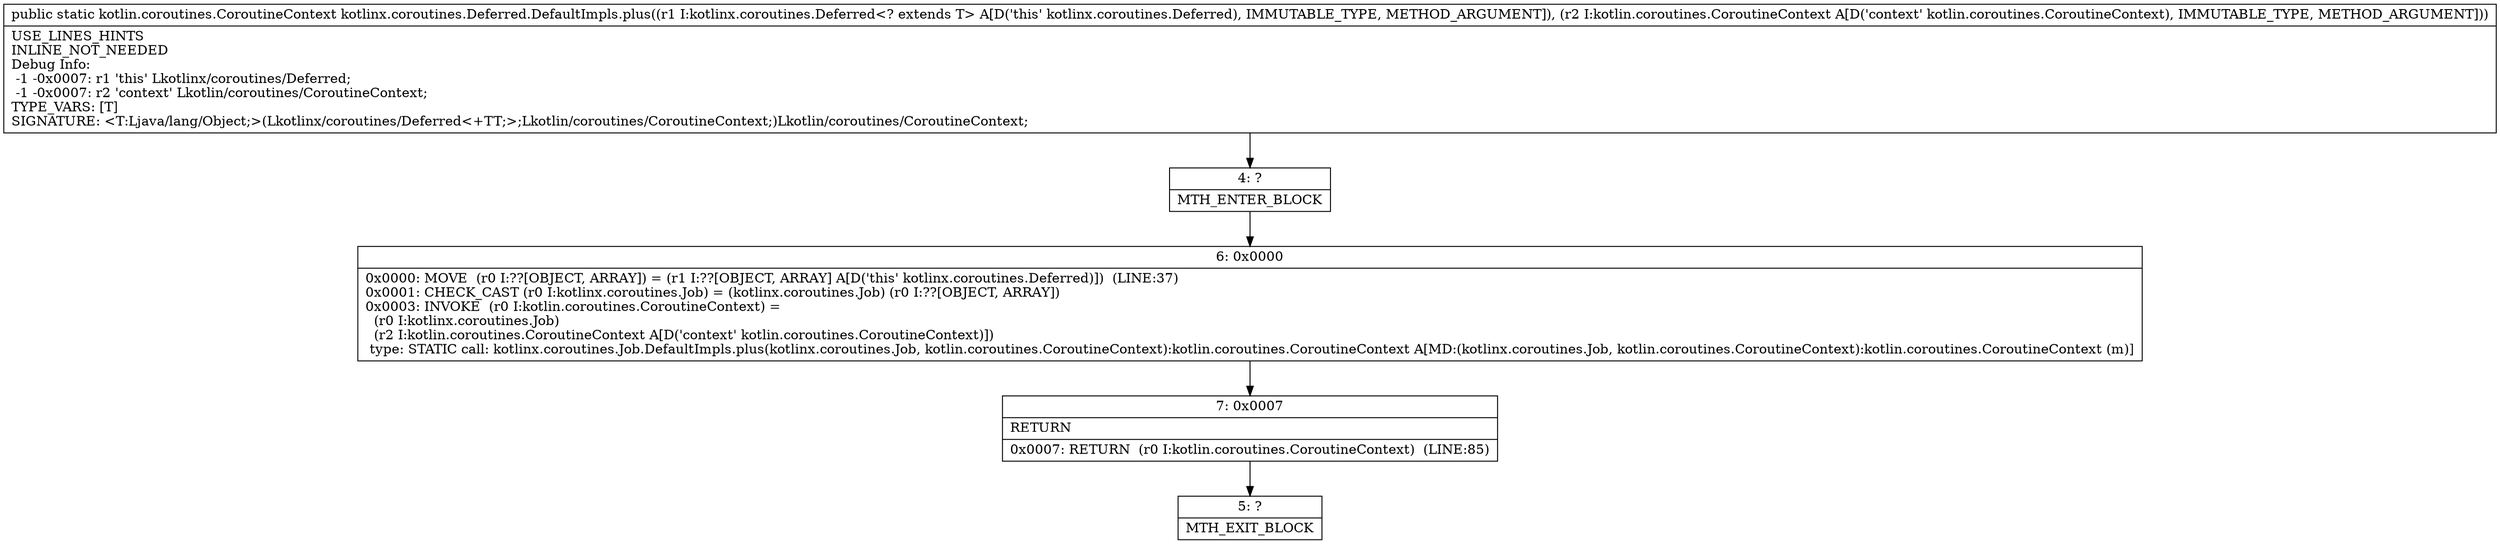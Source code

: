 digraph "CFG forkotlinx.coroutines.Deferred.DefaultImpls.plus(Lkotlinx\/coroutines\/Deferred;Lkotlin\/coroutines\/CoroutineContext;)Lkotlin\/coroutines\/CoroutineContext;" {
Node_4 [shape=record,label="{4\:\ ?|MTH_ENTER_BLOCK\l}"];
Node_6 [shape=record,label="{6\:\ 0x0000|0x0000: MOVE  (r0 I:??[OBJECT, ARRAY]) = (r1 I:??[OBJECT, ARRAY] A[D('this' kotlinx.coroutines.Deferred)])  (LINE:37)\l0x0001: CHECK_CAST (r0 I:kotlinx.coroutines.Job) = (kotlinx.coroutines.Job) (r0 I:??[OBJECT, ARRAY]) \l0x0003: INVOKE  (r0 I:kotlin.coroutines.CoroutineContext) = \l  (r0 I:kotlinx.coroutines.Job)\l  (r2 I:kotlin.coroutines.CoroutineContext A[D('context' kotlin.coroutines.CoroutineContext)])\l type: STATIC call: kotlinx.coroutines.Job.DefaultImpls.plus(kotlinx.coroutines.Job, kotlin.coroutines.CoroutineContext):kotlin.coroutines.CoroutineContext A[MD:(kotlinx.coroutines.Job, kotlin.coroutines.CoroutineContext):kotlin.coroutines.CoroutineContext (m)]\l}"];
Node_7 [shape=record,label="{7\:\ 0x0007|RETURN\l|0x0007: RETURN  (r0 I:kotlin.coroutines.CoroutineContext)  (LINE:85)\l}"];
Node_5 [shape=record,label="{5\:\ ?|MTH_EXIT_BLOCK\l}"];
MethodNode[shape=record,label="{public static kotlin.coroutines.CoroutineContext kotlinx.coroutines.Deferred.DefaultImpls.plus((r1 I:kotlinx.coroutines.Deferred\<? extends T\> A[D('this' kotlinx.coroutines.Deferred), IMMUTABLE_TYPE, METHOD_ARGUMENT]), (r2 I:kotlin.coroutines.CoroutineContext A[D('context' kotlin.coroutines.CoroutineContext), IMMUTABLE_TYPE, METHOD_ARGUMENT]))  | USE_LINES_HINTS\lINLINE_NOT_NEEDED\lDebug Info:\l  \-1 \-0x0007: r1 'this' Lkotlinx\/coroutines\/Deferred;\l  \-1 \-0x0007: r2 'context' Lkotlin\/coroutines\/CoroutineContext;\lTYPE_VARS: [T]\lSIGNATURE: \<T:Ljava\/lang\/Object;\>(Lkotlinx\/coroutines\/Deferred\<+TT;\>;Lkotlin\/coroutines\/CoroutineContext;)Lkotlin\/coroutines\/CoroutineContext;\l}"];
MethodNode -> Node_4;Node_4 -> Node_6;
Node_6 -> Node_7;
Node_7 -> Node_5;
}


